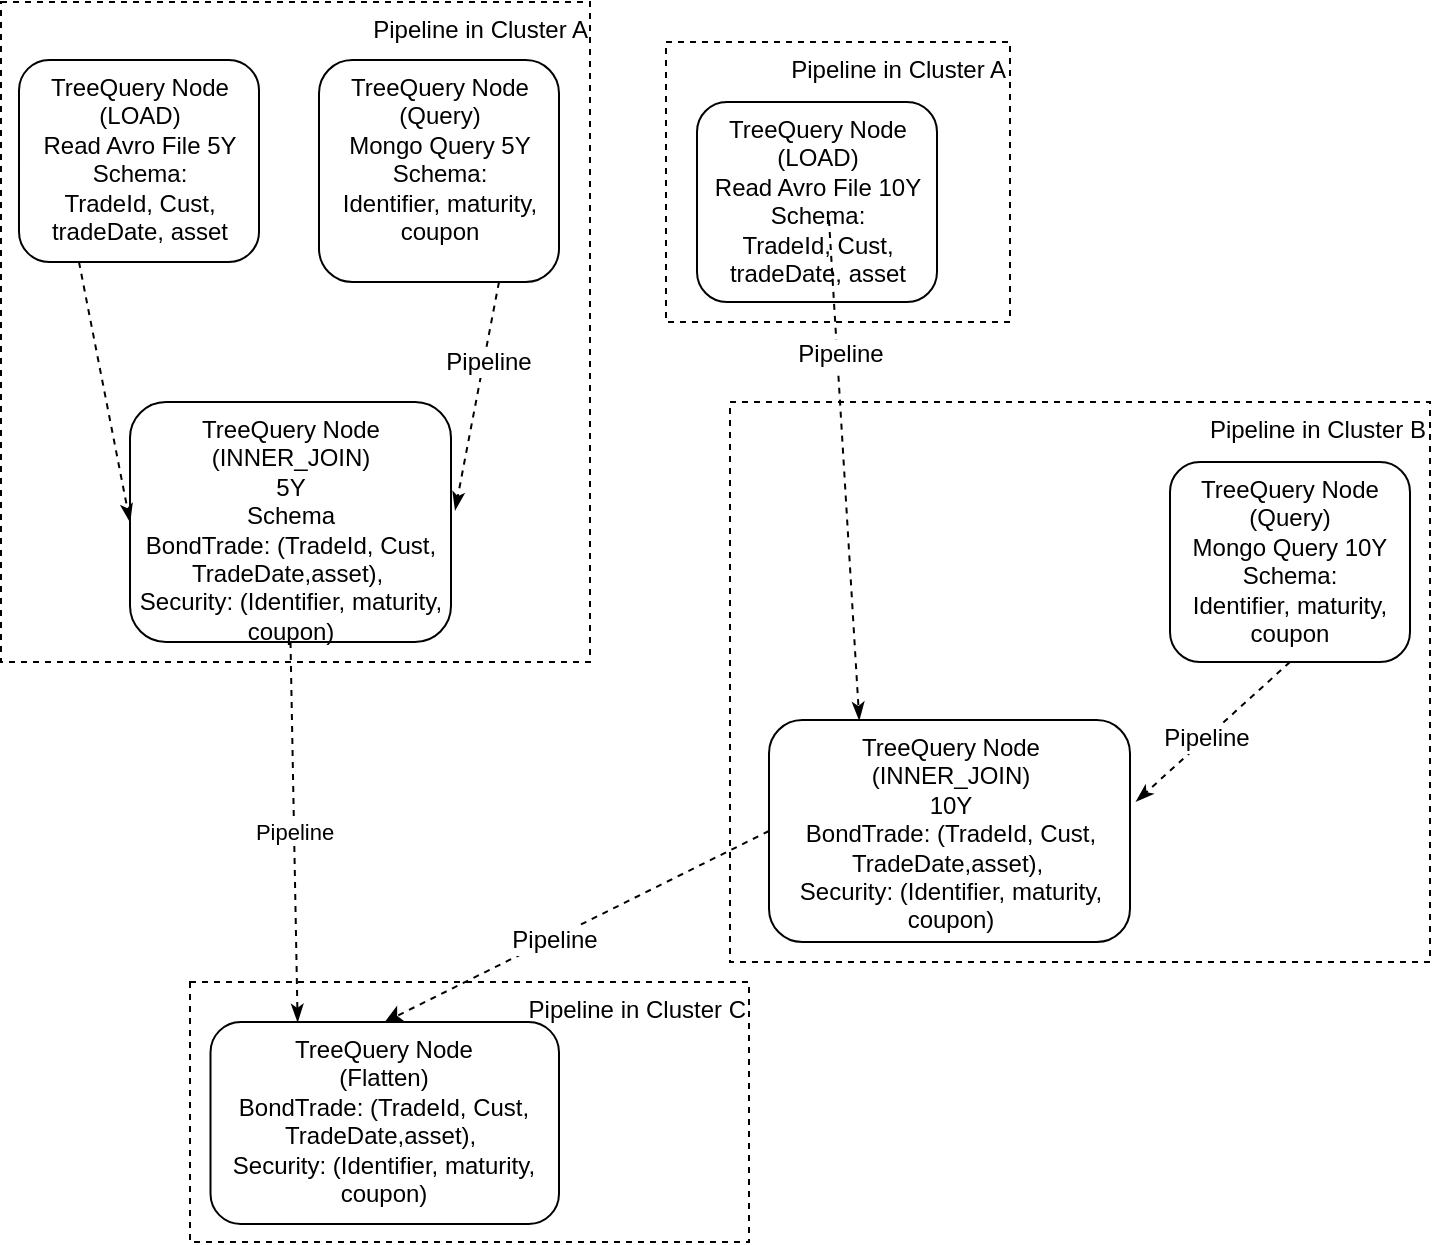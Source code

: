 <mxfile version="12.8.8" type="device"><diagram id="mjXiHNBlajbvDCdqjo6A" name="Page-1"><mxGraphModel dx="775" dy="505" grid="1" gridSize="10" guides="1" tooltips="1" connect="1" arrows="1" fold="1" page="1" pageScale="1" pageWidth="850" pageHeight="1100" math="0" shadow="0"><root><mxCell id="0"/><mxCell id="1" parent="0"/><mxCell id="ZRJbfuAFUQX4ssKn3ySK-4" value="Pipeline in Cluster A" style="rounded=0;whiteSpace=wrap;html=1;fillColor=none;dashed=1;verticalAlign=top;align=right;" vertex="1" parent="1"><mxGeometry x="358" y="50" width="172" height="140" as="geometry"/></mxCell><mxCell id="ZRJbfuAFUQX4ssKn3ySK-7" value="TreeQuery Node&lt;br&gt;(INNER_JOIN)&lt;br&gt;5Y&lt;br&gt;Schema&lt;br&gt;BondTrade: (TradeId, Cust, TradeDate,asset),&amp;nbsp;&lt;br&gt;Security: (Identifier, maturity,&lt;br&gt;coupon)" style="rounded=1;whiteSpace=wrap;html=1;verticalAlign=top;" vertex="1" parent="1"><mxGeometry x="90" y="230" width="160.5" height="120" as="geometry"/></mxCell><mxCell id="ZRJbfuAFUQX4ssKn3ySK-8" value="TreeQuery Node&lt;br&gt;(LOAD)&lt;br&gt;Read Avro File 5Y&lt;br&gt;Schema:&lt;br&gt;TradeId, Cust, tradeDate, asset" style="rounded=1;whiteSpace=wrap;html=1;verticalAlign=top;" vertex="1" parent="1"><mxGeometry x="34.5" y="59" width="120" height="101" as="geometry"/></mxCell><mxCell id="ZRJbfuAFUQX4ssKn3ySK-9" value="TreeQuery Node&lt;br&gt;(Query)&lt;br&gt;Mongo Query 5Y&lt;br&gt;Schema:&lt;br&gt;Identifier, maturity,&lt;br&gt;coupon" style="rounded=1;whiteSpace=wrap;html=1;verticalAlign=top;" vertex="1" parent="1"><mxGeometry x="184.5" y="59" width="120" height="111" as="geometry"/></mxCell><mxCell id="ZRJbfuAFUQX4ssKn3ySK-10" value="" style="endArrow=classicThin;dashed=1;html=1;entryX=0;entryY=0.5;entryDx=0;entryDy=0;exitX=0.25;exitY=1;exitDx=0;exitDy=0;endFill=1;" edge="1" parent="1" source="ZRJbfuAFUQX4ssKn3ySK-8" target="ZRJbfuAFUQX4ssKn3ySK-7"><mxGeometry width="50" height="50" relative="1" as="geometry"><mxPoint x="41.5" y="199" as="sourcePoint"/><mxPoint x="91.5" y="149" as="targetPoint"/></mxGeometry></mxCell><mxCell id="ZRJbfuAFUQX4ssKn3ySK-12" value="" style="endArrow=classicThin;dashed=1;html=1;entryX=1.013;entryY=0.45;entryDx=0;entryDy=0;exitX=0.75;exitY=1;exitDx=0;exitDy=0;endFill=1;entryPerimeter=0;" edge="1" parent="1" source="ZRJbfuAFUQX4ssKn3ySK-9" target="ZRJbfuAFUQX4ssKn3ySK-7"><mxGeometry width="50" height="50" relative="1" as="geometry"><mxPoint x="81.5" y="209" as="sourcePoint"/><mxPoint x="120.5" y="134" as="targetPoint"/></mxGeometry></mxCell><mxCell id="ZRJbfuAFUQX4ssKn3ySK-13" value="Pipeline" style="text;html=1;align=center;verticalAlign=middle;resizable=0;points=[];labelBackgroundColor=#ffffff;" vertex="1" connectable="0" parent="ZRJbfuAFUQX4ssKn3ySK-12"><mxGeometry x="-0.301" y="2" relative="1" as="geometry"><mxPoint as="offset"/></mxGeometry></mxCell><mxCell id="ZRJbfuAFUQX4ssKn3ySK-14" value="TreeQuery Node&lt;br&gt;(LOAD)&lt;br&gt;Read Avro File 10Y&lt;br&gt;Schema:&lt;br&gt;TradeId, Cust, tradeDate, asset" style="rounded=1;whiteSpace=wrap;html=1;verticalAlign=top;" vertex="1" parent="1"><mxGeometry x="373.5" y="80" width="120" height="100" as="geometry"/></mxCell><mxCell id="ZRJbfuAFUQX4ssKn3ySK-16" value="TreeQuery Node&lt;br&gt;(INNER_JOIN)&lt;br&gt;10Y&lt;br&gt;BondTrade: (TradeId, Cust, TradeDate,asset),&amp;nbsp;&lt;br&gt;Security: (Identifier, maturity,&lt;br&gt;coupon)" style="rounded=1;whiteSpace=wrap;html=1;verticalAlign=top;" vertex="1" parent="1"><mxGeometry x="409.5" y="389" width="180.5" height="111" as="geometry"/></mxCell><mxCell id="ZRJbfuAFUQX4ssKn3ySK-17" value="TreeQuery Node&lt;br&gt;(Query)&lt;br&gt;Mongo Query 10Y&lt;br&gt;Schema:&lt;br&gt;Identifier, maturity,&lt;br&gt;coupon" style="rounded=1;whiteSpace=wrap;html=1;verticalAlign=top;" vertex="1" parent="1"><mxGeometry x="610" y="260" width="120" height="100" as="geometry"/></mxCell><mxCell id="ZRJbfuAFUQX4ssKn3ySK-18" value="" style="endArrow=classicThin;dashed=1;html=1;entryX=0.25;entryY=0;entryDx=0;entryDy=0;endFill=1;" edge="1" parent="1" target="ZRJbfuAFUQX4ssKn3ySK-16"><mxGeometry width="50" height="50" relative="1" as="geometry"><mxPoint x="439.5" y="139" as="sourcePoint"/><mxPoint x="239.5" y="224" as="targetPoint"/></mxGeometry></mxCell><mxCell id="ZRJbfuAFUQX4ssKn3ySK-19" value="Pipeline" style="text;html=1;align=center;verticalAlign=middle;resizable=0;points=[];labelBackgroundColor=#ffffff;" vertex="1" connectable="0" parent="ZRJbfuAFUQX4ssKn3ySK-18"><mxGeometry x="-0.464" y="1" relative="1" as="geometry"><mxPoint as="offset"/></mxGeometry></mxCell><mxCell id="ZRJbfuAFUQX4ssKn3ySK-20" value="" style="endArrow=classicThin;dashed=1;html=1;entryX=1.017;entryY=0.367;entryDx=0;entryDy=0;endFill=1;exitX=0.5;exitY=1;exitDx=0;exitDy=0;entryPerimeter=0;" edge="1" parent="1" source="ZRJbfuAFUQX4ssKn3ySK-17" target="ZRJbfuAFUQX4ssKn3ySK-16"><mxGeometry width="50" height="50" relative="1" as="geometry"><mxPoint x="449.5" y="149" as="sourcePoint"/><mxPoint x="449.5" y="399" as="targetPoint"/></mxGeometry></mxCell><mxCell id="ZRJbfuAFUQX4ssKn3ySK-21" value="Pipeline" style="text;html=1;align=center;verticalAlign=middle;resizable=0;points=[];labelBackgroundColor=#ffffff;" vertex="1" connectable="0" parent="ZRJbfuAFUQX4ssKn3ySK-20"><mxGeometry x="0.087" relative="1" as="geometry"><mxPoint as="offset"/></mxGeometry></mxCell><mxCell id="ZRJbfuAFUQX4ssKn3ySK-22" value="TreeQuery Node&lt;br&gt;(Flatten)&lt;br&gt;BondTrade: (TradeId, Cust, TradeDate,asset),&amp;nbsp;&lt;br&gt;Security: (Identifier, maturity,&lt;br&gt;coupon)" style="rounded=1;whiteSpace=wrap;html=1;verticalAlign=top;" vertex="1" parent="1"><mxGeometry x="130.25" y="540" width="174.25" height="101" as="geometry"/></mxCell><mxCell id="ZRJbfuAFUQX4ssKn3ySK-23" value="Pipeline" style="endArrow=classicThin;dashed=1;html=1;entryX=0.25;entryY=0;entryDx=0;entryDy=0;endFill=1;exitX=0.5;exitY=1;exitDx=0;exitDy=0;" edge="1" parent="1" source="ZRJbfuAFUQX4ssKn3ySK-7" target="ZRJbfuAFUQX4ssKn3ySK-22"><mxGeometry width="50" height="50" relative="1" as="geometry"><mxPoint x="189.5" y="299" as="sourcePoint"/><mxPoint x="449.5" y="399" as="targetPoint"/></mxGeometry></mxCell><mxCell id="ZRJbfuAFUQX4ssKn3ySK-24" value="" style="endArrow=classic;dashed=1;html=1;endFill=1;entryX=0.5;entryY=0;entryDx=0;entryDy=0;exitX=0;exitY=0.5;exitDx=0;exitDy=0;" edge="1" parent="1" source="ZRJbfuAFUQX4ssKn3ySK-16" target="ZRJbfuAFUQX4ssKn3ySK-22"><mxGeometry width="50" height="50" relative="1" as="geometry"><mxPoint x="579.5" y="509" as="sourcePoint"/><mxPoint x="339.5" y="469" as="targetPoint"/></mxGeometry></mxCell><mxCell id="ZRJbfuAFUQX4ssKn3ySK-25" value="Pipeline" style="text;html=1;align=center;verticalAlign=middle;resizable=0;points=[];labelBackgroundColor=#ffffff;" vertex="1" connectable="0" parent="ZRJbfuAFUQX4ssKn3ySK-24"><mxGeometry x="0.134" relative="1" as="geometry"><mxPoint x="1" as="offset"/></mxGeometry></mxCell><mxCell id="ZRJbfuAFUQX4ssKn3ySK-26" value="Pipeline in Cluster A" style="rounded=0;whiteSpace=wrap;html=1;fillColor=none;dashed=1;verticalAlign=top;align=right;" vertex="1" parent="1"><mxGeometry x="25.5" y="30" width="294.5" height="330" as="geometry"/></mxCell><mxCell id="ZRJbfuAFUQX4ssKn3ySK-27" value="Pipeline in Cluster B" style="rounded=0;whiteSpace=wrap;html=1;fillColor=none;dashed=1;verticalAlign=top;align=right;" vertex="1" parent="1"><mxGeometry x="390" y="230" width="350" height="280" as="geometry"/></mxCell><mxCell id="ZRJbfuAFUQX4ssKn3ySK-28" value="Pipeline in Cluster C" style="rounded=0;whiteSpace=wrap;html=1;fillColor=none;dashed=1;verticalAlign=top;align=right;" vertex="1" parent="1"><mxGeometry x="120" y="520" width="279.5" height="130" as="geometry"/></mxCell></root></mxGraphModel></diagram></mxfile>